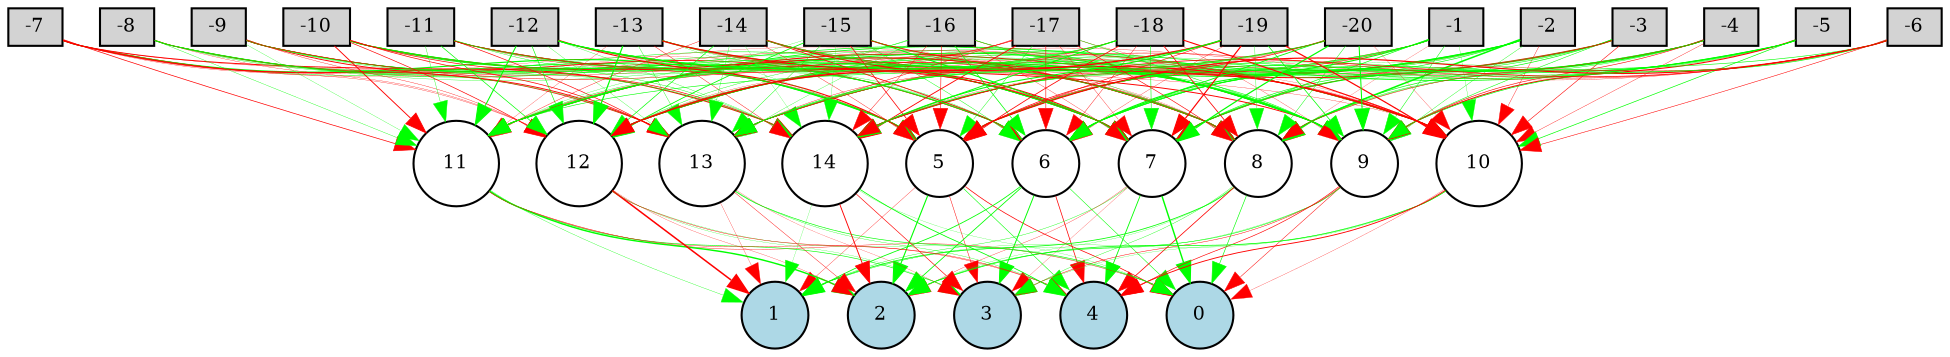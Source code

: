 digraph {
	node [fontsize=9 height=0.2 shape=circle width=0.2]
	-1 [fillcolor=lightgray shape=box style=filled]
	-2 [fillcolor=lightgray shape=box style=filled]
	-3 [fillcolor=lightgray shape=box style=filled]
	-4 [fillcolor=lightgray shape=box style=filled]
	-5 [fillcolor=lightgray shape=box style=filled]
	-6 [fillcolor=lightgray shape=box style=filled]
	-7 [fillcolor=lightgray shape=box style=filled]
	-8 [fillcolor=lightgray shape=box style=filled]
	-9 [fillcolor=lightgray shape=box style=filled]
	-10 [fillcolor=lightgray shape=box style=filled]
	-11 [fillcolor=lightgray shape=box style=filled]
	-12 [fillcolor=lightgray shape=box style=filled]
	-13 [fillcolor=lightgray shape=box style=filled]
	-14 [fillcolor=lightgray shape=box style=filled]
	-15 [fillcolor=lightgray shape=box style=filled]
	-16 [fillcolor=lightgray shape=box style=filled]
	-17 [fillcolor=lightgray shape=box style=filled]
	-18 [fillcolor=lightgray shape=box style=filled]
	-19 [fillcolor=lightgray shape=box style=filled]
	-20 [fillcolor=lightgray shape=box style=filled]
	0 [fillcolor=lightblue style=filled]
	1 [fillcolor=lightblue style=filled]
	2 [fillcolor=lightblue style=filled]
	3 [fillcolor=lightblue style=filled]
	4 [fillcolor=lightblue style=filled]
	5 [fillcolor=white style=filled]
	6 [fillcolor=white style=filled]
	7 [fillcolor=white style=filled]
	8 [fillcolor=white style=filled]
	9 [fillcolor=white style=filled]
	10 [fillcolor=white style=filled]
	11 [fillcolor=white style=filled]
	12 [fillcolor=white style=filled]
	13 [fillcolor=white style=filled]
	14 [fillcolor=white style=filled]
	-1 -> 5 [color=red penwidth=0.28071345306438267 style=solid]
	-1 -> 6 [color=green penwidth=0.5358226151707595 style=solid]
	-1 -> 7 [color=green penwidth=0.32516988569738947 style=solid]
	-1 -> 8 [color=red penwidth=0.10378888452011006 style=solid]
	-1 -> 9 [color=green penwidth=0.24388691347124963 style=solid]
	-1 -> 10 [color=green penwidth=0.12600461605327415 style=solid]
	-1 -> 11 [color=red penwidth=0.16762712935524382 style=solid]
	-1 -> 12 [color=green penwidth=0.2615111623036911 style=solid]
	-1 -> 13 [color=green penwidth=0.20315569909366743 style=solid]
	-1 -> 14 [color=green penwidth=0.22025990335280893 style=solid]
	-2 -> 5 [color=red penwidth=0.14793453259491302 style=solid]
	-2 -> 6 [color=green penwidth=0.2555558455224347 style=solid]
	-2 -> 7 [color=green penwidth=0.3053538991808077 style=solid]
	-2 -> 8 [color=green penwidth=0.7443848730192355 style=solid]
	-2 -> 9 [color=green penwidth=0.17873321101890696 style=solid]
	-2 -> 10 [color=red penwidth=0.1828848276026948 style=solid]
	-2 -> 11 [color=green penwidth=0.4664829692132604 style=solid]
	-2 -> 12 [color=green penwidth=0.4774356199147285 style=solid]
	-2 -> 13 [color=green penwidth=0.2432514400103498 style=solid]
	-2 -> 14 [color=green penwidth=0.4637403018165158 style=solid]
	-3 -> 5 [color=green penwidth=0.4319984415653254 style=solid]
	-3 -> 6 [color=green penwidth=0.10851561855485818 style=solid]
	-3 -> 7 [color=green penwidth=0.25815713150997044 style=solid]
	-3 -> 8 [color=green penwidth=0.32016803070731226 style=solid]
	-3 -> 9 [color=green penwidth=0.2526809655285921 style=solid]
	-3 -> 10 [color=red penwidth=0.274118536743855 style=solid]
	-3 -> 11 [color=red penwidth=0.48682731314718486 style=solid]
	-3 -> 12 [color=green penwidth=0.2468429958753588 style=solid]
	-3 -> 13 [color=red penwidth=0.1381697882256105 style=solid]
	-3 -> 14 [color=red penwidth=0.12674554312827185 style=solid]
	-4 -> 5 [color=green penwidth=0.4092907790923602 style=solid]
	-4 -> 6 [color=green penwidth=0.4522935235670592 style=solid]
	-4 -> 7 [color=green penwidth=0.5079140557114921 style=solid]
	-4 -> 8 [color=green penwidth=0.21731124976088811 style=solid]
	-4 -> 9 [color=red penwidth=0.28804789922122265 style=solid]
	-4 -> 10 [color=red penwidth=0.1732698150031533 style=solid]
	-4 -> 11 [color=green penwidth=0.18434926166739013 style=solid]
	-4 -> 12 [color=green penwidth=0.10988897044721407 style=solid]
	-4 -> 13 [color=green penwidth=0.22567974429235543 style=solid]
	-4 -> 14 [color=red penwidth=0.16882869597596395 style=solid]
	-5 -> 5 [color=green penwidth=0.20331379259153737 style=solid]
	-5 -> 6 [color=green penwidth=0.3014055392819398 style=solid]
	-5 -> 7 [color=green penwidth=0.17324666821411716 style=solid]
	-5 -> 8 [color=green penwidth=0.22628734685370536 style=solid]
	-5 -> 9 [color=red penwidth=0.5144528243612535 style=solid]
	-5 -> 10 [color=green penwidth=0.32647593404954983 style=solid]
	-5 -> 11 [color=green penwidth=0.40069762714632173 style=solid]
	-5 -> 12 [color=green penwidth=0.335650717014723 style=solid]
	-5 -> 13 [color=green penwidth=0.15471344689997696 style=solid]
	-5 -> 14 [color=green penwidth=0.18643040273864264 style=solid]
	-6 -> 5 [color=red penwidth=0.5721933397674392 style=solid]
	-6 -> 6 [color=green penwidth=0.11475452462764144 style=solid]
	-6 -> 7 [color=red penwidth=0.13578869963506862 style=solid]
	-6 -> 8 [color=red penwidth=0.20998360852519432 style=solid]
	-6 -> 9 [color=green penwidth=0.32027476586387404 style=solid]
	-6 -> 10 [color=red penwidth=0.25591012089103726 style=solid]
	-6 -> 11 [color=green penwidth=0.28855009047169256 style=solid]
	-6 -> 12 [color=red penwidth=0.14484213946657382 style=solid]
	-6 -> 13 [color=red penwidth=0.23477867030925764 style=solid]
	-6 -> 14 [color=red penwidth=0.376677304503627 style=solid]
	-7 -> 5 [color=green penwidth=0.555301031377251 style=solid]
	-7 -> 6 [color=red penwidth=0.1056346385409347 style=solid]
	-7 -> 7 [color=green penwidth=0.23378545039745544 style=solid]
	-7 -> 8 [color=red penwidth=0.10324433966815381 style=solid]
	-7 -> 9 [color=red penwidth=0.46257156697627244 style=solid]
	-7 -> 10 [color=red penwidth=0.13650208025430194 style=solid]
	-7 -> 11 [color=red penwidth=0.3378378866239208 style=solid]
	-7 -> 12 [color=red penwidth=0.14211996217880687 style=solid]
	-7 -> 13 [color=red penwidth=0.3610379596290014 style=solid]
	-7 -> 14 [color=red penwidth=0.5125958827514334 style=solid]
	-8 -> 5 [color=green penwidth=0.41236163109188406 style=solid]
	-8 -> 6 [color=red penwidth=0.4091960948485731 style=solid]
	-8 -> 7 [color=green penwidth=0.20968272789586417 style=solid]
	-8 -> 8 [color=red penwidth=0.16638768844315577 style=solid]
	-8 -> 9 [color=green penwidth=0.3308975672038568 style=solid]
	-8 -> 10 [color=green penwidth=0.1566944514956534 style=solid]
	-8 -> 11 [color=green penwidth=0.17288204453257916 style=solid]
	-8 -> 12 [color=red penwidth=0.14214827926390783 style=solid]
	-8 -> 13 [color=green penwidth=0.1801280377237562 style=solid]
	-8 -> 14 [color=green penwidth=0.11124103343145592 style=solid]
	-9 -> 5 [color=green penwidth=0.20431533343560343 style=solid]
	-9 -> 6 [color=green penwidth=0.3911981662201315 style=solid]
	-9 -> 7 [color=green penwidth=0.30759970312761087 style=solid]
	-9 -> 8 [color=green penwidth=0.13937660103175517 style=solid]
	-9 -> 9 [color=red penwidth=0.16250948244121327 style=solid]
	-9 -> 10 [color=red penwidth=0.2325833544875565 style=solid]
	-9 -> 11 [color=green penwidth=0.1337585139625608 style=solid]
	-9 -> 12 [color=red penwidth=0.1680721873917207 style=solid]
	-9 -> 13 [color=red penwidth=0.44493855198866394 style=solid]
	-9 -> 14 [color=green penwidth=0.16922753390621043 style=solid]
	-10 -> 5 [color=green penwidth=0.45648553538243775 style=solid]
	-10 -> 6 [color=green penwidth=0.11033336664126274 style=solid]
	-10 -> 7 [color=green penwidth=0.3065900606572405 style=solid]
	-10 -> 8 [color=red penwidth=0.4654035698107125 style=solid]
	-10 -> 9 [color=green penwidth=0.4646131537216973 style=solid]
	-10 -> 10 [color=green penwidth=0.18191062270107428 style=solid]
	-10 -> 11 [color=red penwidth=0.4463583993474859 style=solid]
	-10 -> 12 [color=red penwidth=0.31914162650585876 style=solid]
	-10 -> 13 [color=red penwidth=0.33784205357025565 style=solid]
	-10 -> 14 [color=red penwidth=0.32675363332370944 style=solid]
	-11 -> 5 [color=red penwidth=0.16322209081066638 style=solid]
	-11 -> 6 [color=green penwidth=0.15363359962298884 style=solid]
	-11 -> 7 [color=green penwidth=0.4564855415394834 style=solid]
	-11 -> 8 [color=red penwidth=0.3636559977019296 style=solid]
	-11 -> 9 [color=green penwidth=0.1985006845097399 style=solid]
	-11 -> 10 [color=red penwidth=0.20336445890242016 style=solid]
	-11 -> 11 [color=green penwidth=0.17617083453054153 style=solid]
	-11 -> 12 [color=green penwidth=0.325896098626433 style=solid]
	-11 -> 13 [color=red penwidth=0.3153972741781186 style=solid]
	-11 -> 14 [color=green penwidth=0.19271341833783523 style=solid]
	-12 -> 5 [color=red penwidth=0.5382198633714432 style=solid]
	-12 -> 6 [color=green penwidth=0.13229064886195738 style=solid]
	-12 -> 7 [color=red penwidth=0.4382989198027353 style=solid]
	-12 -> 8 [color=green penwidth=0.6040957120757608 style=solid]
	-12 -> 9 [color=green penwidth=0.3854742777971616 style=solid]
	-12 -> 10 [color=green penwidth=0.2770682505926096 style=solid]
	-12 -> 11 [color=green penwidth=0.5099601989138807 style=solid]
	-12 -> 12 [color=green penwidth=0.2967026483225495 style=solid]
	-12 -> 13 [color=green penwidth=0.14010606350601612 style=solid]
	-12 -> 14 [color=green penwidth=0.1521818318136835 style=solid]
	-13 -> 5 [color=green penwidth=0.11539066843379697 style=solid]
	-13 -> 6 [color=green penwidth=0.1637613343799733 style=solid]
	-13 -> 7 [color=red penwidth=0.23991835706638862 style=solid]
	-13 -> 8 [color=red penwidth=0.17545407493260795 style=solid]
	-13 -> 9 [color=green penwidth=0.5305494699904025 style=solid]
	-13 -> 10 [color=red penwidth=0.6114548366892648 style=solid]
	-13 -> 11 [color=red penwidth=0.11904072430537707 style=solid]
	-13 -> 12 [color=green penwidth=0.5806278935089495 style=solid]
	-13 -> 13 [color=green penwidth=0.18167804620479355 style=solid]
	-13 -> 14 [color=red penwidth=0.2084940852450462 style=solid]
	-14 -> 5 [color=red penwidth=0.18829454352205227 style=solid]
	-14 -> 6 [color=red penwidth=0.386169665725865 style=solid]
	-14 -> 7 [color=red penwidth=0.5365139236838674 style=solid]
	-14 -> 8 [color=red penwidth=0.2113114053105191 style=solid]
	-14 -> 9 [color=green penwidth=0.424570394769061 style=solid]
	-14 -> 10 [color=red penwidth=0.1552874122300329 style=solid]
	-14 -> 11 [color=red penwidth=0.19407019209142645 style=solid]
	-14 -> 12 [color=green penwidth=0.3259745217177572 style=solid]
	-14 -> 13 [color=green penwidth=0.1592032976239533 style=solid]
	-14 -> 14 [color=green penwidth=0.10638220148718783 style=solid]
	-15 -> 5 [color=red penwidth=0.36453571819368713 style=solid]
	-15 -> 6 [color=green penwidth=0.2107161651658639 style=solid]
	-15 -> 7 [color=green penwidth=0.5258343134092353 style=solid]
	-15 -> 8 [color=red penwidth=0.10451271083244255 style=solid]
	-15 -> 9 [color=green penwidth=0.21209239794981619 style=solid]
	-15 -> 10 [color=red penwidth=0.38853053372955426 style=solid]
	-15 -> 11 [color=green penwidth=0.12686124209702554 style=solid]
	-15 -> 12 [color=green penwidth=0.39147866262283293 style=solid]
	-15 -> 13 [color=green penwidth=0.20397683474395437 style=solid]
	-15 -> 14 [color=green penwidth=0.11472012070540324 style=solid]
	-16 -> 5 [color=red penwidth=0.2632527082985918 style=solid]
	-16 -> 6 [color=green penwidth=0.354104458875238 style=solid]
	-16 -> 7 [color=red penwidth=0.1509540712544634 style=solid]
	-16 -> 8 [color=green penwidth=0.15386267926990335 style=solid]
	-16 -> 9 [color=green penwidth=0.28231337978449467 style=solid]
	-16 -> 10 [color=red penwidth=0.11575359868263703 style=solid]
	-16 -> 11 [color=green penwidth=0.19662959368222307 style=solid]
	-16 -> 12 [color=green penwidth=0.19139951955841905 style=solid]
	-16 -> 13 [color=green penwidth=0.1460086583258431 style=solid]
	-16 -> 14 [color=red penwidth=0.20112989947852078 style=solid]
	-17 -> 5 [color=green penwidth=0.19849036454163463 style=solid]
	-17 -> 6 [color=red penwidth=0.2692562946373525 style=solid]
	-17 -> 7 [color=red penwidth=0.15864982232721303 style=solid]
	-17 -> 8 [color=red penwidth=0.2982502437255967 style=solid]
	-17 -> 9 [color=green penwidth=0.2552578168756342 style=solid]
	-17 -> 10 [color=red penwidth=0.10635707228213107 style=solid]
	-17 -> 11 [color=red penwidth=0.25640099530703614 style=solid]
	-17 -> 12 [color=red penwidth=0.12784698281280288 style=solid]
	-17 -> 13 [color=red penwidth=0.24166604478451534 style=solid]
	-17 -> 14 [color=red penwidth=0.42930124669043745 style=solid]
	-18 -> 5 [color=red penwidth=0.3827789790130143 style=solid]
	-18 -> 6 [color=red penwidth=0.1961864345844313 style=solid]
	-18 -> 7 [color=green penwidth=0.26838409915769623 style=solid]
	-18 -> 8 [color=red penwidth=0.3872839282189442 style=solid]
	-18 -> 9 [color=red penwidth=0.13273736336169467 style=solid]
	-18 -> 10 [color=red penwidth=0.5369718318475866 style=solid]
	-18 -> 11 [color=green penwidth=0.26773536626429273 style=solid]
	-18 -> 12 [color=green penwidth=0.3195973496547878 style=solid]
	-18 -> 13 [color=red penwidth=0.17303015051852294 style=solid]
	-18 -> 14 [color=green penwidth=0.4569015310947607 style=solid]
	-19 -> 5 [color=red penwidth=0.2734235414169972 style=solid]
	-19 -> 6 [color=red penwidth=0.1446829504295678 style=solid]
	-19 -> 7 [color=red penwidth=0.5696362727764768 style=solid]
	-19 -> 8 [color=green penwidth=0.15804079140302302 style=solid]
	-19 -> 9 [color=green penwidth=0.3589939612773335 style=solid]
	-19 -> 10 [color=red penwidth=0.5830600443810592 style=solid]
	-19 -> 11 [color=green penwidth=0.10162675976545764 style=solid]
	-19 -> 12 [color=red penwidth=0.6866043853946207 style=solid]
	-19 -> 13 [color=green penwidth=0.3043466083063562 style=solid]
	-19 -> 14 [color=green penwidth=0.5068496783156717 style=solid]
	-20 -> 5 [color=red penwidth=0.334063231639226 style=solid]
	-20 -> 6 [color=green penwidth=0.42387401881433706 style=solid]
	-20 -> 7 [color=green penwidth=0.577268072143997 style=solid]
	-20 -> 8 [color=green penwidth=0.22060043920309158 style=solid]
	-20 -> 9 [color=green penwidth=0.5000867815953993 style=solid]
	-20 -> 10 [color=red penwidth=0.12206845330613572 style=solid]
	-20 -> 11 [color=green penwidth=0.3936083543533263 style=solid]
	-20 -> 12 [color=red penwidth=0.15252064668646031 style=solid]
	-20 -> 13 [color=green penwidth=0.2864238643794186 style=solid]
	-20 -> 14 [color=red penwidth=0.12990783986570104 style=solid]
	5 -> 0 [color=red penwidth=0.3478507010151462 style=solid]
	5 -> 1 [color=red penwidth=0.1505872015360164 style=solid]
	5 -> 2 [color=green penwidth=0.5289056191189802 style=solid]
	5 -> 3 [color=red penwidth=0.2274508898290415 style=solid]
	5 -> 4 [color=green penwidth=0.273733091596426 style=solid]
	6 -> 0 [color=green penwidth=0.2569132512579916 style=solid]
	6 -> 1 [color=green penwidth=0.39192725888619195 style=solid]
	6 -> 2 [color=green penwidth=0.39516300184389186 style=solid]
	6 -> 3 [color=green penwidth=0.4601353224065393 style=solid]
	6 -> 4 [color=red penwidth=0.34805560243888745 style=solid]
	7 -> 0 [color=green penwidth=0.6837340763568218 style=solid]
	7 -> 1 [color=green penwidth=0.18441156261093772 style=solid]
	7 -> 2 [color=red penwidth=0.1444426162471674 style=solid]
	7 -> 3 [color=red penwidth=0.10772777178056508 style=solid]
	7 -> 4 [color=green penwidth=0.4165029485444507 style=solid]
	8 -> 0 [color=green penwidth=0.29783680907493926 style=solid]
	8 -> 1 [color=green penwidth=0.38383663775901267 style=solid]
	8 -> 2 [color=green penwidth=0.11215359990205737 style=solid]
	8 -> 3 [color=green penwidth=0.176300585630631 style=solid]
	8 -> 4 [color=red penwidth=0.3738890364052635 style=solid]
	9 -> 0 [color=red penwidth=0.23767585626286705 style=solid]
	9 -> 1 [color=green penwidth=0.1159442746341664 style=solid]
	9 -> 2 [color=green penwidth=0.26557735182290787 style=solid]
	9 -> 3 [color=red penwidth=0.22303064916315035 style=solid]
	9 -> 4 [color=red penwidth=0.29990572916417757 style=solid]
	10 -> 0 [color=red penwidth=0.1250671579698378 style=solid]
	10 -> 1 [color=green penwidth=0.1264433442238558 style=solid]
	10 -> 2 [color=green penwidth=0.35590103896192316 style=solid]
	10 -> 3 [color=green penwidth=0.11052714569081959 style=solid]
	10 -> 4 [color=red penwidth=0.4343983013467909 style=solid]
	11 -> 0 [color=red penwidth=0.18623626390452552 style=solid]
	11 -> 1 [color=green penwidth=0.16050334280019135 style=solid]
	11 -> 2 [color=green penwidth=0.6809284115578303 style=solid]
	11 -> 3 [color=green penwidth=0.3016464452690593 style=solid]
	11 -> 4 [color=red penwidth=0.18164338721804335 style=solid]
	12 -> 0 [color=green penwidth=0.12672774387566382 style=solid]
	12 -> 1 [color=red penwidth=0.7300704136273443 style=solid]
	12 -> 2 [color=red penwidth=0.121214621109098 style=solid]
	12 -> 3 [color=green penwidth=0.11308085963688234 style=solid]
	12 -> 4 [color=red penwidth=0.19780234484139353 style=solid]
	13 -> 0 [color=green penwidth=0.30936152760575425 style=solid]
	13 -> 1 [color=red penwidth=0.12450944549565444 style=solid]
	13 -> 2 [color=red penwidth=0.19892041829737406 style=solid]
	13 -> 3 [color=red penwidth=0.10634305761333468 style=solid]
	13 -> 4 [color=green penwidth=0.15876402983600418 style=solid]
	14 -> 0 [color=green penwidth=0.10536387068588925 style=solid]
	14 -> 1 [color=green penwidth=0.10491499453338778 style=solid]
	14 -> 2 [color=red penwidth=0.4432624756425688 style=solid]
	14 -> 3 [color=red penwidth=0.30484441119002137 style=solid]
	14 -> 4 [color=green penwidth=0.3853116862799524 style=solid]
}
